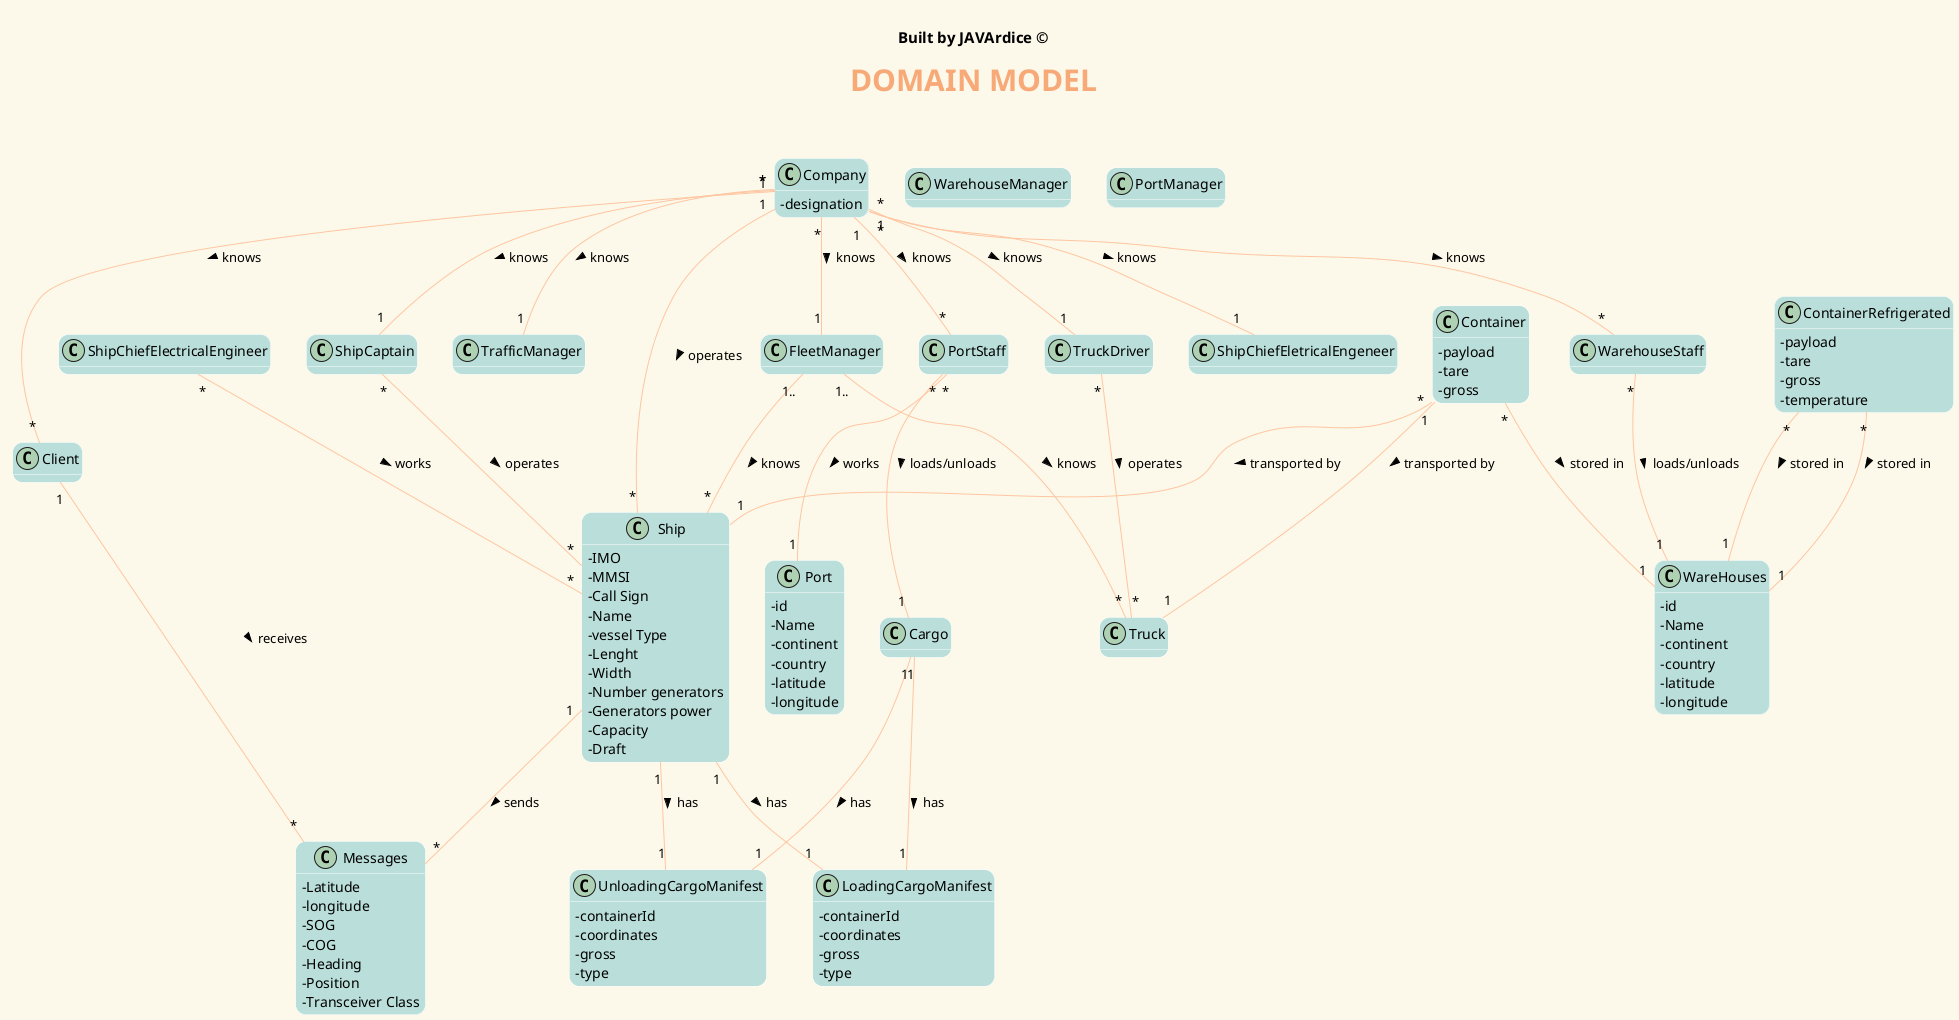 @startuml
'https://plantuml.com/use-case-diagram
hide methods
' ======= layout =========
skinparam backgroundColor #fcf9ea
skinparam titleBorderRoundCorner 15
skinparam titleFontSize 30
skinparam classAttributeIconSize 0
skinparam titleFontName Arial Black
skinparam titleFontColor #f8a978
skinparam roundcorner 20
skinparam stereotypeCBackgroundColor ffc5a1
skinparam class {

ArrowColor ffc5a1
BorderColor White
BackgroundColor badfdb
}


' ======= title =========
center header


<font color=Black size=15><b>Built by JAVArdice ©</font>
endheader
title <b>DOMAIN MODEL\n

class Messages{
-Latitude
-longitude
-SOG
-COG
-Heading
-Position
-Transceiver Class
}
class Ship {
-IMO
-MMSI
-Call Sign
-Name
-vessel Type
-Lenght
-Width
-Number generators
-Generators power
-Capacity
-Draft

}
class Container {
-payload
-tare
-gross


}
class ContainerRefrigerated {
-payload
-tare
-gross
-temperature

}
class LoadingCargoManifest{
-containerId
-coordinates
-gross
-type
}
class UnloadingCargoManifest{
-containerId
-coordinates
-gross
-type
}
class Port{
-id
-Name
-continent
-country
-latitude
-longitude
}

class WareHouses{
-id
-Name
-continent
-country
-latitude
-longitude
}
class Company{
-designation
}
class Truck
  class Client
  class Cargo
 class FleetManager
class TrafficManager
class WarehouseStaff
class PortStaff
class WarehouseManager
class PortManager
class ShipCaptain
class ShipChiefElectricalEngineer
class TruckDriver
Company "1" -- "*" Ship: operates >
Company "1" -- "*" WarehouseStaff: knows >
Company "1" -- "*" Client: knows >
Company "1" -- "*" PortStaff: knows >

Ship "1" -- "*" Messages: sends >
Ship "1" -- "1" LoadingCargoManifest: has >
Ship "1" -- "1" UnloadingCargoManifest: has >
Company "*" -- "1" FleetManager: knows >
Company "*" -- "1" TrafficManager: knows >
Company "*" -- "1" ShipCaptain: knows >
Company "*" -- "1" ShipChiefEletricalEngeneer: knows >
Company "*" -- "1" TruckDriver: knows >
TruckDriver "*" -- "*" Truck: operates >
ShipCaptain "*" -- "*" Ship: operates >
ShipChiefElectricalEngineer "*" -- "*" Ship: works >
FleetManager "1.." -- "*" Ship: knows >
FleetManager "1.." -- "*" Truck: knows >
PortStaff "*" -- "1" Port: works >
PortStaff "*" -- "1" Cargo: loads/unloads >
Cargo "1" -- "1" LoadingCargoManifest: has >
Cargo "1" -- "1" UnloadingCargoManifest: has >
Client "1" -- "*" Messages: receives >
Container "*" -- "1" Ship: transported by >
Container "1" -- "1" Truck: transported by >
Container "*" -- "1" WareHouses: stored in >
ContainerRefrigerated "*" -- "1" WareHouses: stored in >
ContainerRefrigerated "*" -- "1" WareHouses: stored in >
WarehouseStaff "*" -- "1" WareHouses: loads/unloads >




@enduml